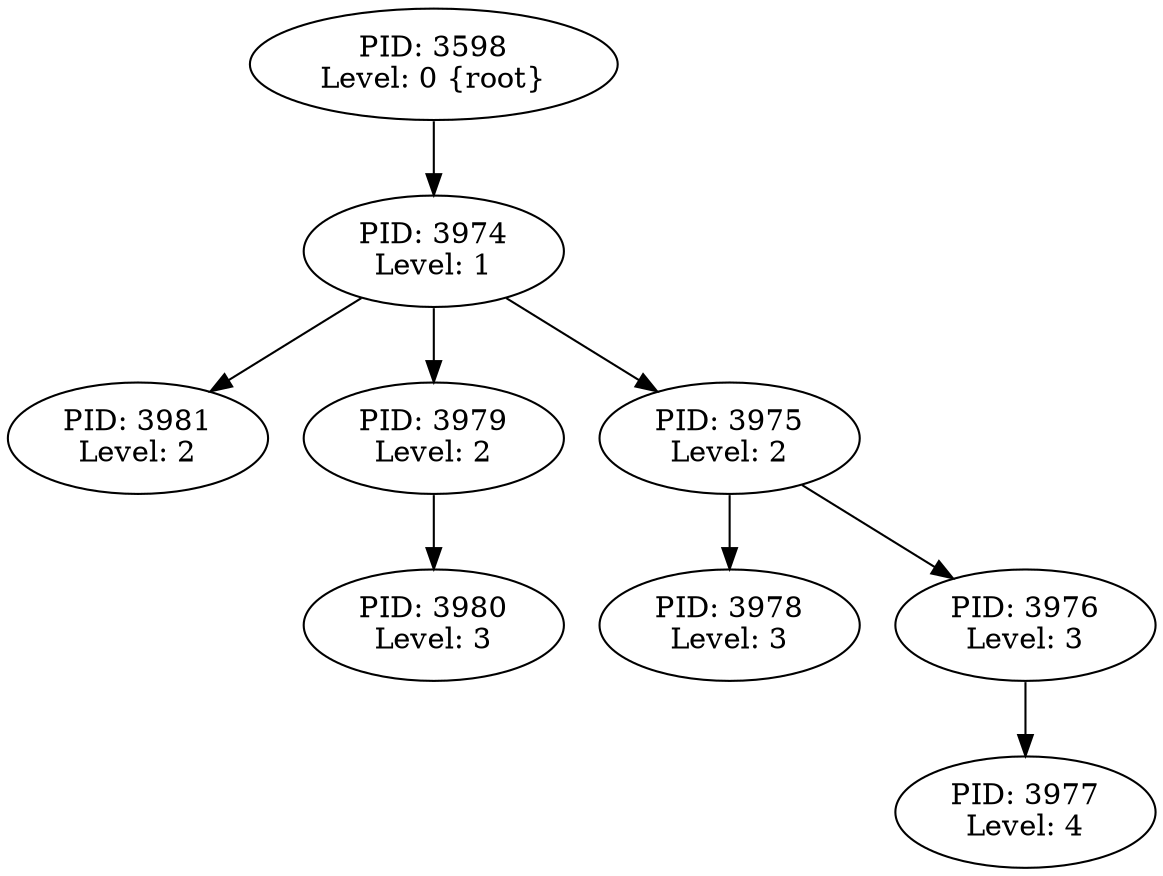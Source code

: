 digraph G{
	3598 [label="PID: 3598\nLevel: 0 {root}"];
	
	3598 -> 3974;
	3974 [label="PID: 3974\nLevel: 1"];
	
	3974 -> 3981;
	3981 [label="PID: 3981\nLevel: 2"];
	3974 -> 3979;
	3979 [label="PID: 3979\nLevel: 2"];
	3974 -> 3975;
	3975 [label="PID: 3975\nLevel: 2"];

	3979 -> 3980;
	3980 [label="PID: 3980\nLevel: 3"];
	3975 -> 3978;
	3978 [label="PID: 3978\nLevel: 3"];
	3975 -> 3976;
	3976 [label="PID: 3976\nLevel: 3"];
	
	3976 -> 3977;
	3977 [label="PID: 3977\nLevel: 4"];
}